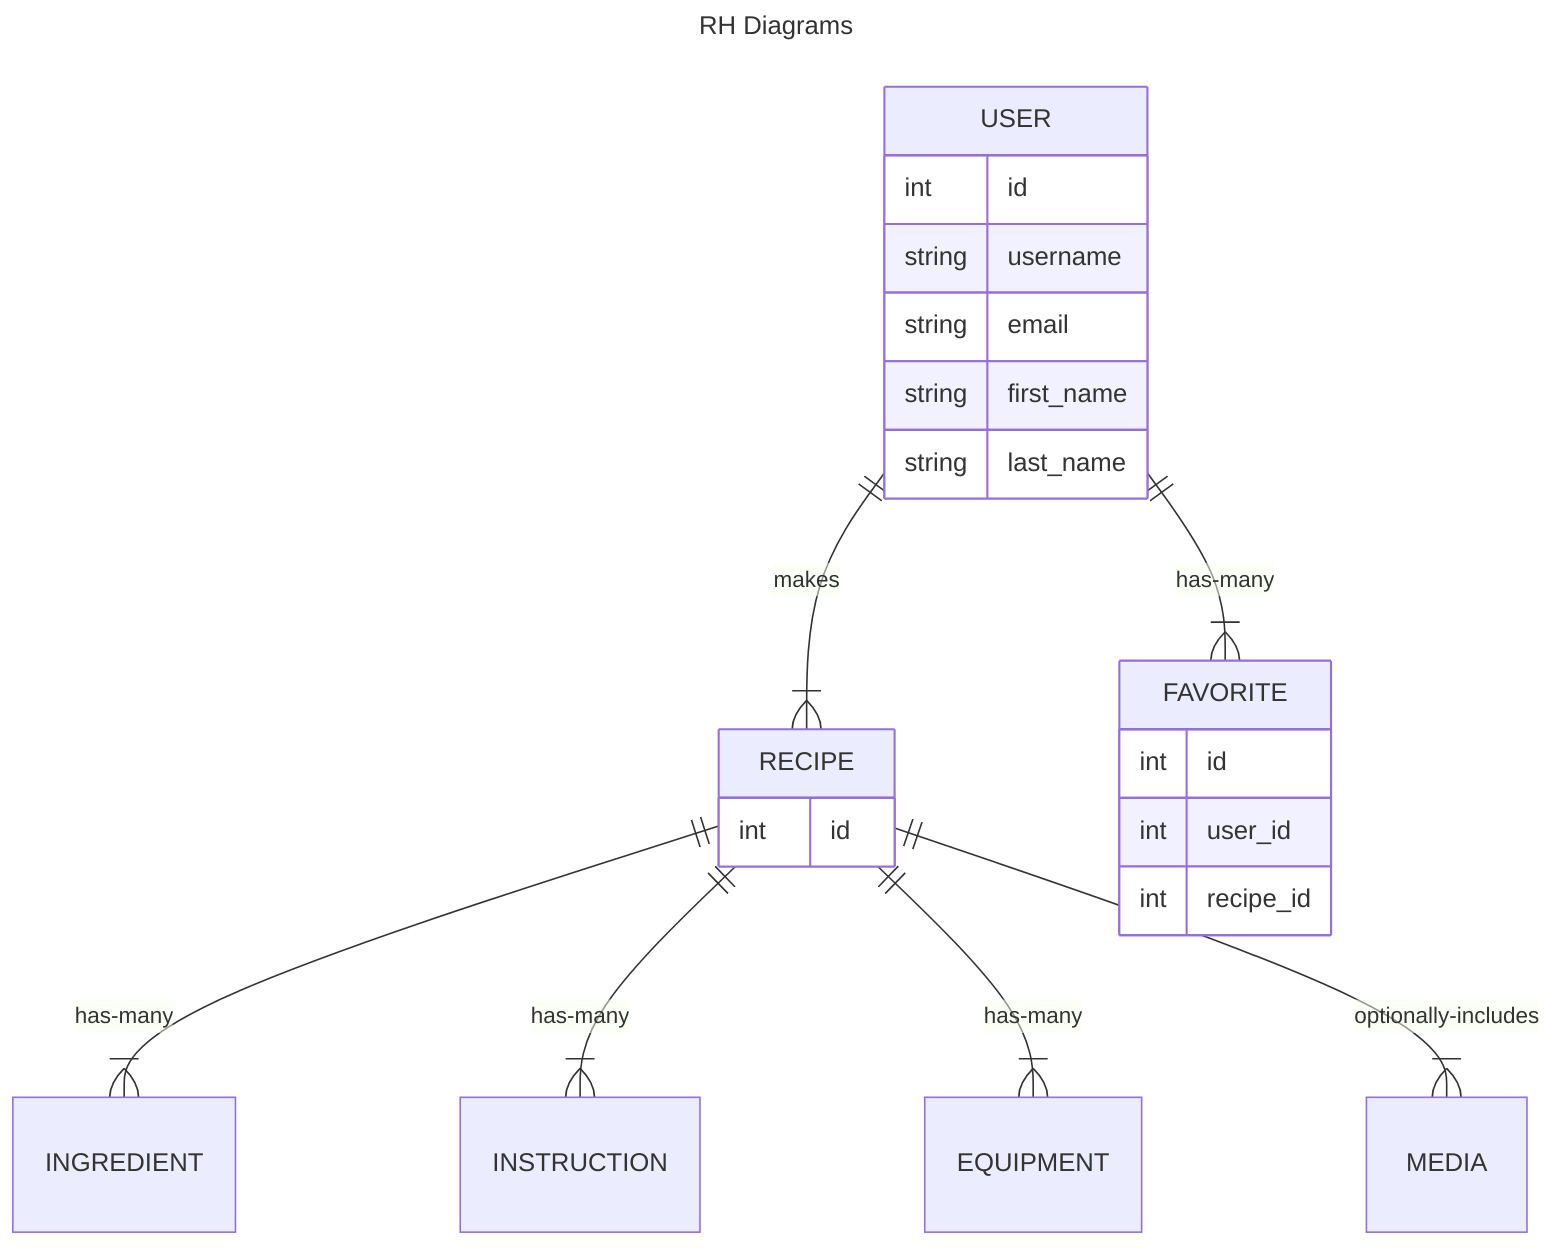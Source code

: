 ---
title: RH Diagrams
---
erDiagram
  USER ||--|{ RECIPE : makes
  USER ||--|{ FAVORITE : has-many
  RECIPE ||--|{ INGREDIENT : has-many
  RECIPE ||--|{ INSTRUCTION : has-many
  RECIPE ||--|{ EQUIPMENT: has-many
  RECIPE ||--|{ MEDIA : optionally-includes

  USER {
    int id
    string username
    string email
    string first_name
    string last_name
  }

  FAVORITE {
    int id
    int user_id
    int recipe_id
  }

  RECIPE {
    int id

  }